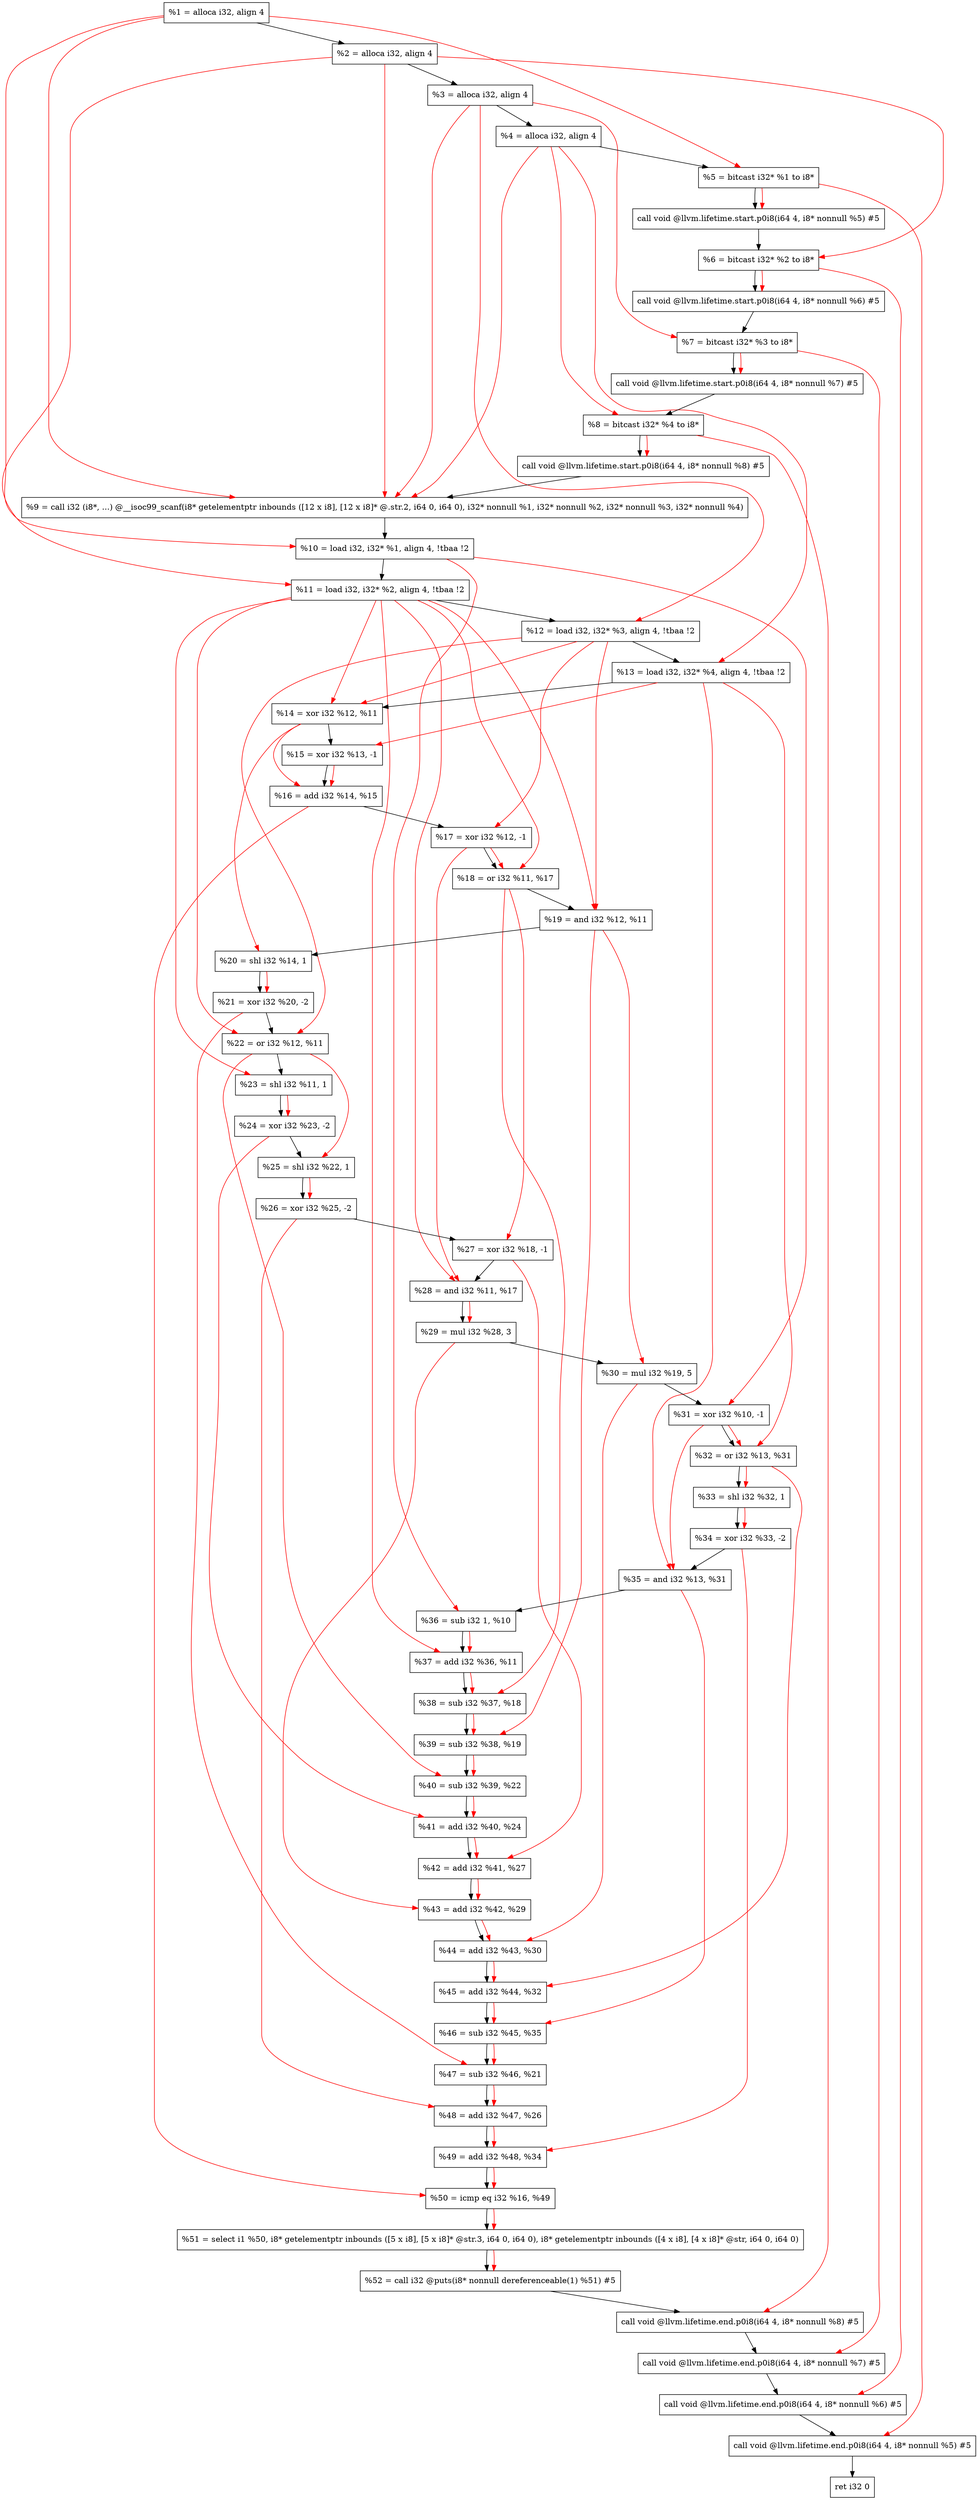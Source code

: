 digraph "DFG for'main' function" {
	Node0x1c599d8[shape=record, label="  %1 = alloca i32, align 4"];
	Node0x1c59a58[shape=record, label="  %2 = alloca i32, align 4"];
	Node0x1c59ae8[shape=record, label="  %3 = alloca i32, align 4"];
	Node0x1c59b48[shape=record, label="  %4 = alloca i32, align 4"];
	Node0x1c59bf8[shape=record, label="  %5 = bitcast i32* %1 to i8*"];
	Node0x1c5a028[shape=record, label="  call void @llvm.lifetime.start.p0i8(i64 4, i8* nonnull %5) #5"];
	Node0x1c5a108[shape=record, label="  %6 = bitcast i32* %2 to i8*"];
	Node0x1c5a208[shape=record, label="  call void @llvm.lifetime.start.p0i8(i64 4, i8* nonnull %6) #5"];
	Node0x1c5a2c8[shape=record, label="  %7 = bitcast i32* %3 to i8*"];
	Node0x1c5a378[shape=record, label="  call void @llvm.lifetime.start.p0i8(i64 4, i8* nonnull %7) #5"];
	Node0x1c5a438[shape=record, label="  %8 = bitcast i32* %4 to i8*"];
	Node0x1c5a4e8[shape=record, label="  call void @llvm.lifetime.start.p0i8(i64 4, i8* nonnull %8) #5"];
	Node0x1c54ab0[shape=record, label="  %9 = call i32 (i8*, ...) @__isoc99_scanf(i8* getelementptr inbounds ([12 x i8], [12 x i8]* @.str.2, i64 0, i64 0), i32* nonnull %1, i32* nonnull %2, i32* nonnull %3, i32* nonnull %4)"];
	Node0x1c5a6e8[shape=record, label="  %10 = load i32, i32* %1, align 4, !tbaa !2"];
	Node0x1c5b658[shape=record, label="  %11 = load i32, i32* %2, align 4, !tbaa !2"];
	Node0x1c5bcc8[shape=record, label="  %12 = load i32, i32* %3, align 4, !tbaa !2"];
	Node0x1c5bd28[shape=record, label="  %13 = load i32, i32* %4, align 4, !tbaa !2"];
	Node0x1c5bda0[shape=record, label="  %14 = xor i32 %12, %11"];
	Node0x1c5be10[shape=record, label="  %15 = xor i32 %13, -1"];
	Node0x1c5be80[shape=record, label="  %16 = add i32 %14, %15"];
	Node0x1c5bef0[shape=record, label="  %17 = xor i32 %12, -1"];
	Node0x1c5bf60[shape=record, label="  %18 = or i32 %11, %17"];
	Node0x1c5bfd0[shape=record, label="  %19 = and i32 %12, %11"];
	Node0x1c5c040[shape=record, label="  %20 = shl i32 %14, 1"];
	Node0x1c5c0b0[shape=record, label="  %21 = xor i32 %20, -2"];
	Node0x1c5c120[shape=record, label="  %22 = or i32 %12, %11"];
	Node0x1c5c190[shape=record, label="  %23 = shl i32 %11, 1"];
	Node0x1c5c200[shape=record, label="  %24 = xor i32 %23, -2"];
	Node0x1c5c270[shape=record, label="  %25 = shl i32 %22, 1"];
	Node0x1c5c2e0[shape=record, label="  %26 = xor i32 %25, -2"];
	Node0x1c5c350[shape=record, label="  %27 = xor i32 %18, -1"];
	Node0x1c5c3c0[shape=record, label="  %28 = and i32 %11, %17"];
	Node0x1c5c430[shape=record, label="  %29 = mul i32 %28, 3"];
	Node0x1c5c4a0[shape=record, label="  %30 = mul i32 %19, 5"];
	Node0x1c5c510[shape=record, label="  %31 = xor i32 %10, -1"];
	Node0x1c5c580[shape=record, label="  %32 = or i32 %13, %31"];
	Node0x1c5c5f0[shape=record, label="  %33 = shl i32 %32, 1"];
	Node0x1c5c660[shape=record, label="  %34 = xor i32 %33, -2"];
	Node0x1c5c6d0[shape=record, label="  %35 = and i32 %13, %31"];
	Node0x1c5c740[shape=record, label="  %36 = sub i32 1, %10"];
	Node0x1c5c7b0[shape=record, label="  %37 = add i32 %36, %11"];
	Node0x1c5c820[shape=record, label="  %38 = sub i32 %37, %18"];
	Node0x1c5c890[shape=record, label="  %39 = sub i32 %38, %19"];
	Node0x1c5c900[shape=record, label="  %40 = sub i32 %39, %22"];
	Node0x1c5c970[shape=record, label="  %41 = add i32 %40, %24"];
	Node0x1c5c9e0[shape=record, label="  %42 = add i32 %41, %27"];
	Node0x1c5ca50[shape=record, label="  %43 = add i32 %42, %29"];
	Node0x1c5cac0[shape=record, label="  %44 = add i32 %43, %30"];
	Node0x1c5cb30[shape=record, label="  %45 = add i32 %44, %32"];
	Node0x1c5cba0[shape=record, label="  %46 = sub i32 %45, %35"];
	Node0x1c5cc10[shape=record, label="  %47 = sub i32 %46, %21"];
	Node0x1c5cc80[shape=record, label="  %48 = add i32 %47, %26"];
	Node0x1c5ccf0[shape=record, label="  %49 = add i32 %48, %34"];
	Node0x1c5cd60[shape=record, label="  %50 = icmp eq i32 %16, %49"];
	Node0x1bf98b8[shape=record, label="  %51 = select i1 %50, i8* getelementptr inbounds ([5 x i8], [5 x i8]* @str.3, i64 0, i64 0), i8* getelementptr inbounds ([4 x i8], [4 x i8]* @str, i64 0, i64 0)"];
	Node0x1c5cdf0[shape=record, label="  %52 = call i32 @puts(i8* nonnull dereferenceable(1) %51) #5"];
	Node0x1c5d098[shape=record, label="  call void @llvm.lifetime.end.p0i8(i64 4, i8* nonnull %8) #5"];
	Node0x1c5d1f8[shape=record, label="  call void @llvm.lifetime.end.p0i8(i64 4, i8* nonnull %7) #5"];
	Node0x1c5d308[shape=record, label="  call void @llvm.lifetime.end.p0i8(i64 4, i8* nonnull %6) #5"];
	Node0x1c5d418[shape=record, label="  call void @llvm.lifetime.end.p0i8(i64 4, i8* nonnull %5) #5"];
	Node0x1c5d4d8[shape=record, label="  ret i32 0"];
	Node0x1c599d8 -> Node0x1c59a58;
	Node0x1c59a58 -> Node0x1c59ae8;
	Node0x1c59ae8 -> Node0x1c59b48;
	Node0x1c59b48 -> Node0x1c59bf8;
	Node0x1c59bf8 -> Node0x1c5a028;
	Node0x1c5a028 -> Node0x1c5a108;
	Node0x1c5a108 -> Node0x1c5a208;
	Node0x1c5a208 -> Node0x1c5a2c8;
	Node0x1c5a2c8 -> Node0x1c5a378;
	Node0x1c5a378 -> Node0x1c5a438;
	Node0x1c5a438 -> Node0x1c5a4e8;
	Node0x1c5a4e8 -> Node0x1c54ab0;
	Node0x1c54ab0 -> Node0x1c5a6e8;
	Node0x1c5a6e8 -> Node0x1c5b658;
	Node0x1c5b658 -> Node0x1c5bcc8;
	Node0x1c5bcc8 -> Node0x1c5bd28;
	Node0x1c5bd28 -> Node0x1c5bda0;
	Node0x1c5bda0 -> Node0x1c5be10;
	Node0x1c5be10 -> Node0x1c5be80;
	Node0x1c5be80 -> Node0x1c5bef0;
	Node0x1c5bef0 -> Node0x1c5bf60;
	Node0x1c5bf60 -> Node0x1c5bfd0;
	Node0x1c5bfd0 -> Node0x1c5c040;
	Node0x1c5c040 -> Node0x1c5c0b0;
	Node0x1c5c0b0 -> Node0x1c5c120;
	Node0x1c5c120 -> Node0x1c5c190;
	Node0x1c5c190 -> Node0x1c5c200;
	Node0x1c5c200 -> Node0x1c5c270;
	Node0x1c5c270 -> Node0x1c5c2e0;
	Node0x1c5c2e0 -> Node0x1c5c350;
	Node0x1c5c350 -> Node0x1c5c3c0;
	Node0x1c5c3c0 -> Node0x1c5c430;
	Node0x1c5c430 -> Node0x1c5c4a0;
	Node0x1c5c4a0 -> Node0x1c5c510;
	Node0x1c5c510 -> Node0x1c5c580;
	Node0x1c5c580 -> Node0x1c5c5f0;
	Node0x1c5c5f0 -> Node0x1c5c660;
	Node0x1c5c660 -> Node0x1c5c6d0;
	Node0x1c5c6d0 -> Node0x1c5c740;
	Node0x1c5c740 -> Node0x1c5c7b0;
	Node0x1c5c7b0 -> Node0x1c5c820;
	Node0x1c5c820 -> Node0x1c5c890;
	Node0x1c5c890 -> Node0x1c5c900;
	Node0x1c5c900 -> Node0x1c5c970;
	Node0x1c5c970 -> Node0x1c5c9e0;
	Node0x1c5c9e0 -> Node0x1c5ca50;
	Node0x1c5ca50 -> Node0x1c5cac0;
	Node0x1c5cac0 -> Node0x1c5cb30;
	Node0x1c5cb30 -> Node0x1c5cba0;
	Node0x1c5cba0 -> Node0x1c5cc10;
	Node0x1c5cc10 -> Node0x1c5cc80;
	Node0x1c5cc80 -> Node0x1c5ccf0;
	Node0x1c5ccf0 -> Node0x1c5cd60;
	Node0x1c5cd60 -> Node0x1bf98b8;
	Node0x1bf98b8 -> Node0x1c5cdf0;
	Node0x1c5cdf0 -> Node0x1c5d098;
	Node0x1c5d098 -> Node0x1c5d1f8;
	Node0x1c5d1f8 -> Node0x1c5d308;
	Node0x1c5d308 -> Node0x1c5d418;
	Node0x1c5d418 -> Node0x1c5d4d8;
edge [color=red]
	Node0x1c599d8 -> Node0x1c59bf8;
	Node0x1c59bf8 -> Node0x1c5a028;
	Node0x1c59a58 -> Node0x1c5a108;
	Node0x1c5a108 -> Node0x1c5a208;
	Node0x1c59ae8 -> Node0x1c5a2c8;
	Node0x1c5a2c8 -> Node0x1c5a378;
	Node0x1c59b48 -> Node0x1c5a438;
	Node0x1c5a438 -> Node0x1c5a4e8;
	Node0x1c599d8 -> Node0x1c54ab0;
	Node0x1c59a58 -> Node0x1c54ab0;
	Node0x1c59ae8 -> Node0x1c54ab0;
	Node0x1c59b48 -> Node0x1c54ab0;
	Node0x1c599d8 -> Node0x1c5a6e8;
	Node0x1c59a58 -> Node0x1c5b658;
	Node0x1c59ae8 -> Node0x1c5bcc8;
	Node0x1c59b48 -> Node0x1c5bd28;
	Node0x1c5bcc8 -> Node0x1c5bda0;
	Node0x1c5b658 -> Node0x1c5bda0;
	Node0x1c5bd28 -> Node0x1c5be10;
	Node0x1c5bda0 -> Node0x1c5be80;
	Node0x1c5be10 -> Node0x1c5be80;
	Node0x1c5bcc8 -> Node0x1c5bef0;
	Node0x1c5b658 -> Node0x1c5bf60;
	Node0x1c5bef0 -> Node0x1c5bf60;
	Node0x1c5bcc8 -> Node0x1c5bfd0;
	Node0x1c5b658 -> Node0x1c5bfd0;
	Node0x1c5bda0 -> Node0x1c5c040;
	Node0x1c5c040 -> Node0x1c5c0b0;
	Node0x1c5bcc8 -> Node0x1c5c120;
	Node0x1c5b658 -> Node0x1c5c120;
	Node0x1c5b658 -> Node0x1c5c190;
	Node0x1c5c190 -> Node0x1c5c200;
	Node0x1c5c120 -> Node0x1c5c270;
	Node0x1c5c270 -> Node0x1c5c2e0;
	Node0x1c5bf60 -> Node0x1c5c350;
	Node0x1c5b658 -> Node0x1c5c3c0;
	Node0x1c5bef0 -> Node0x1c5c3c0;
	Node0x1c5c3c0 -> Node0x1c5c430;
	Node0x1c5bfd0 -> Node0x1c5c4a0;
	Node0x1c5a6e8 -> Node0x1c5c510;
	Node0x1c5bd28 -> Node0x1c5c580;
	Node0x1c5c510 -> Node0x1c5c580;
	Node0x1c5c580 -> Node0x1c5c5f0;
	Node0x1c5c5f0 -> Node0x1c5c660;
	Node0x1c5bd28 -> Node0x1c5c6d0;
	Node0x1c5c510 -> Node0x1c5c6d0;
	Node0x1c5a6e8 -> Node0x1c5c740;
	Node0x1c5c740 -> Node0x1c5c7b0;
	Node0x1c5b658 -> Node0x1c5c7b0;
	Node0x1c5c7b0 -> Node0x1c5c820;
	Node0x1c5bf60 -> Node0x1c5c820;
	Node0x1c5c820 -> Node0x1c5c890;
	Node0x1c5bfd0 -> Node0x1c5c890;
	Node0x1c5c890 -> Node0x1c5c900;
	Node0x1c5c120 -> Node0x1c5c900;
	Node0x1c5c900 -> Node0x1c5c970;
	Node0x1c5c200 -> Node0x1c5c970;
	Node0x1c5c970 -> Node0x1c5c9e0;
	Node0x1c5c350 -> Node0x1c5c9e0;
	Node0x1c5c9e0 -> Node0x1c5ca50;
	Node0x1c5c430 -> Node0x1c5ca50;
	Node0x1c5ca50 -> Node0x1c5cac0;
	Node0x1c5c4a0 -> Node0x1c5cac0;
	Node0x1c5cac0 -> Node0x1c5cb30;
	Node0x1c5c580 -> Node0x1c5cb30;
	Node0x1c5cb30 -> Node0x1c5cba0;
	Node0x1c5c6d0 -> Node0x1c5cba0;
	Node0x1c5cba0 -> Node0x1c5cc10;
	Node0x1c5c0b0 -> Node0x1c5cc10;
	Node0x1c5cc10 -> Node0x1c5cc80;
	Node0x1c5c2e0 -> Node0x1c5cc80;
	Node0x1c5cc80 -> Node0x1c5ccf0;
	Node0x1c5c660 -> Node0x1c5ccf0;
	Node0x1c5be80 -> Node0x1c5cd60;
	Node0x1c5ccf0 -> Node0x1c5cd60;
	Node0x1c5cd60 -> Node0x1bf98b8;
	Node0x1bf98b8 -> Node0x1c5cdf0;
	Node0x1c5a438 -> Node0x1c5d098;
	Node0x1c5a2c8 -> Node0x1c5d1f8;
	Node0x1c5a108 -> Node0x1c5d308;
	Node0x1c59bf8 -> Node0x1c5d418;
}
